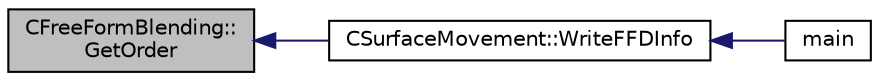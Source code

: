 digraph "CFreeFormBlending::GetOrder"
{
  edge [fontname="Helvetica",fontsize="10",labelfontname="Helvetica",labelfontsize="10"];
  node [fontname="Helvetica",fontsize="10",shape=record];
  rankdir="LR";
  Node53 [label="CFreeFormBlending::\lGetOrder",height=0.2,width=0.4,color="black", fillcolor="grey75", style="filled", fontcolor="black"];
  Node53 -> Node54 [dir="back",color="midnightblue",fontsize="10",style="solid",fontname="Helvetica"];
  Node54 [label="CSurfaceMovement::WriteFFDInfo",height=0.2,width=0.4,color="black", fillcolor="white", style="filled",URL="$class_c_surface_movement.html#a04a626a52ad7acef005b80daeb1144e9",tooltip="Write the Free Form information in the SU2 file. "];
  Node54 -> Node55 [dir="back",color="midnightblue",fontsize="10",style="solid",fontname="Helvetica"];
  Node55 [label="main",height=0.2,width=0.4,color="black", fillcolor="white", style="filled",URL="$_s_u2___d_e_f_8cpp.html#a0ddf1224851353fc92bfbff6f499fa97"];
}
